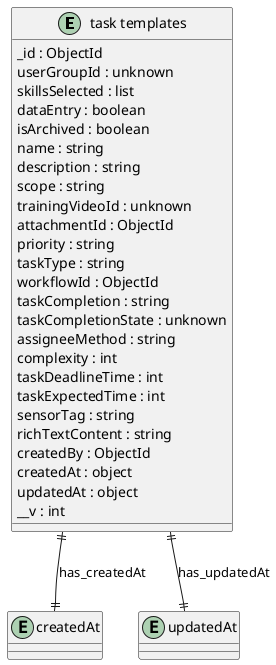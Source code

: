@startuml task_templates_Diagram

entity "task templates" as task_templates {
  _id : ObjectId
  userGroupId : unknown
  skillsSelected : list
  dataEntry : boolean
  isArchived : boolean
  name : string
  description : string
  scope : string
  trainingVideoId : unknown
  attachmentId : ObjectId
  priority : string
  taskType : string
  workflowId : ObjectId
  taskCompletion : string
  taskCompletionState : unknown
  assigneeMethod : string
  complexity : int
  taskDeadlineTime : int
  taskExpectedTime : int
  sensorTag : string
  richTextContent : string
  createdBy : ObjectId
  createdAt : object
  updatedAt : object
  __v : int
}

entity "createdAt" as createdAt {
}

entity "updatedAt" as updatedAt {
}

' // Relationships
task_templates ||--|| createdAt : has_createdAt
task_templates ||--|| updatedAt : has_updatedAt
@enduml
